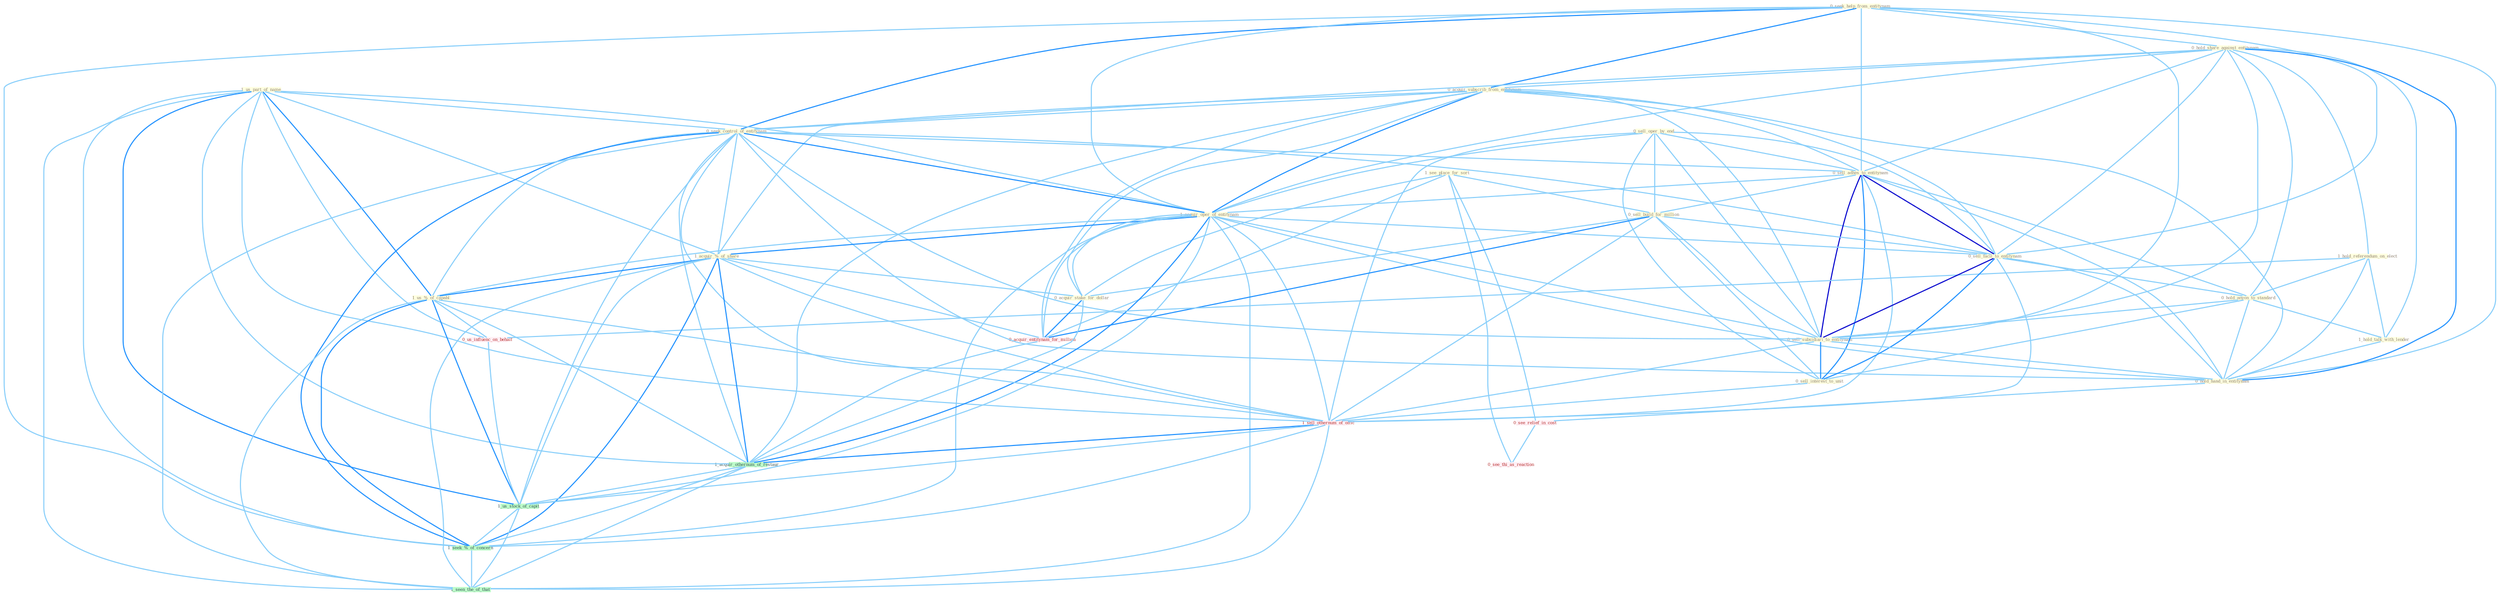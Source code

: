 Graph G{ 
    node
    [shape=polygon,style=filled,width=.5,height=.06,color="#BDFCC9",fixedsize=true,fontsize=4,
    fontcolor="#2f4f4f"];
    {node
    [color="#ffffe0", fontcolor="#8b7d6b"] "0_seek_help_from_entitynam " "1_see_place_for_sort " "0_hold_share_against_entitynam " "1_us_part_of_name " "0_acquir_subscrib_from_entitynam " "0_sell_oper_by_end " "0_seek_control_of_entitynam " "0_sell_adhes_to_entitynam " "1_acquir_oper_of_entitynam " "0_sell_build_for_million " "1_hold_referendum_on_elect " "0_sell_facil_to_entitynam " "1_acquir_%_of_share " "0_hold_anyon_to_standard " "1_us_%_of_capabl " "0_sell_subsidiari_to_entitynam " "0_acquir_stake_for_dollar " "1_hold_talk_with_lender " "0_hold_hand_in_entitynam " "0_sell_interest_to_unit "}
{node [color="#fff0f5", fontcolor="#b22222"] "0_acquir_entitynam_for_million " "1_sell_othernum_of_offic " "0_us_influenc_on_behalf " "0_see_relief_in_cost " "0_see_thi_as_reaction "}
edge [color="#B0E2FF"];

	"0_seek_help_from_entitynam " -- "0_hold_share_against_entitynam " [w="1", color="#87cefa" ];
	"0_seek_help_from_entitynam " -- "0_acquir_subscrib_from_entitynam " [w="2", color="#1e90ff" , len=0.8];
	"0_seek_help_from_entitynam " -- "0_seek_control_of_entitynam " [w="2", color="#1e90ff" , len=0.8];
	"0_seek_help_from_entitynam " -- "0_sell_adhes_to_entitynam " [w="1", color="#87cefa" ];
	"0_seek_help_from_entitynam " -- "1_acquir_oper_of_entitynam " [w="1", color="#87cefa" ];
	"0_seek_help_from_entitynam " -- "0_sell_facil_to_entitynam " [w="1", color="#87cefa" ];
	"0_seek_help_from_entitynam " -- "0_sell_subsidiari_to_entitynam " [w="1", color="#87cefa" ];
	"0_seek_help_from_entitynam " -- "0_hold_hand_in_entitynam " [w="1", color="#87cefa" ];
	"0_seek_help_from_entitynam " -- "1_seek_%_of_concern " [w="1", color="#87cefa" ];
	"1_see_place_for_sort " -- "0_sell_build_for_million " [w="1", color="#87cefa" ];
	"1_see_place_for_sort " -- "0_acquir_stake_for_dollar " [w="1", color="#87cefa" ];
	"1_see_place_for_sort " -- "0_acquir_entitynam_for_million " [w="1", color="#87cefa" ];
	"1_see_place_for_sort " -- "0_see_relief_in_cost " [w="1", color="#87cefa" ];
	"1_see_place_for_sort " -- "0_see_thi_as_reaction " [w="1", color="#87cefa" ];
	"0_hold_share_against_entitynam " -- "0_acquir_subscrib_from_entitynam " [w="1", color="#87cefa" ];
	"0_hold_share_against_entitynam " -- "0_seek_control_of_entitynam " [w="1", color="#87cefa" ];
	"0_hold_share_against_entitynam " -- "0_sell_adhes_to_entitynam " [w="1", color="#87cefa" ];
	"0_hold_share_against_entitynam " -- "1_acquir_oper_of_entitynam " [w="1", color="#87cefa" ];
	"0_hold_share_against_entitynam " -- "1_hold_referendum_on_elect " [w="1", color="#87cefa" ];
	"0_hold_share_against_entitynam " -- "0_sell_facil_to_entitynam " [w="1", color="#87cefa" ];
	"0_hold_share_against_entitynam " -- "0_hold_anyon_to_standard " [w="1", color="#87cefa" ];
	"0_hold_share_against_entitynam " -- "0_sell_subsidiari_to_entitynam " [w="1", color="#87cefa" ];
	"0_hold_share_against_entitynam " -- "1_hold_talk_with_lender " [w="1", color="#87cefa" ];
	"0_hold_share_against_entitynam " -- "0_hold_hand_in_entitynam " [w="2", color="#1e90ff" , len=0.8];
	"1_us_part_of_name " -- "0_seek_control_of_entitynam " [w="1", color="#87cefa" ];
	"1_us_part_of_name " -- "1_acquir_oper_of_entitynam " [w="1", color="#87cefa" ];
	"1_us_part_of_name " -- "1_acquir_%_of_share " [w="1", color="#87cefa" ];
	"1_us_part_of_name " -- "1_us_%_of_capabl " [w="2", color="#1e90ff" , len=0.8];
	"1_us_part_of_name " -- "1_sell_othernum_of_offic " [w="1", color="#87cefa" ];
	"1_us_part_of_name " -- "0_us_influenc_on_behalf " [w="1", color="#87cefa" ];
	"1_us_part_of_name " -- "1_acquir_othernum_of_restaur " [w="1", color="#87cefa" ];
	"1_us_part_of_name " -- "1_us_stock_of_capit " [w="2", color="#1e90ff" , len=0.8];
	"1_us_part_of_name " -- "1_seek_%_of_concern " [w="1", color="#87cefa" ];
	"1_us_part_of_name " -- "1_seen_the_of_that " [w="1", color="#87cefa" ];
	"0_acquir_subscrib_from_entitynam " -- "0_seek_control_of_entitynam " [w="1", color="#87cefa" ];
	"0_acquir_subscrib_from_entitynam " -- "0_sell_adhes_to_entitynam " [w="1", color="#87cefa" ];
	"0_acquir_subscrib_from_entitynam " -- "1_acquir_oper_of_entitynam " [w="2", color="#1e90ff" , len=0.8];
	"0_acquir_subscrib_from_entitynam " -- "0_sell_facil_to_entitynam " [w="1", color="#87cefa" ];
	"0_acquir_subscrib_from_entitynam " -- "1_acquir_%_of_share " [w="1", color="#87cefa" ];
	"0_acquir_subscrib_from_entitynam " -- "0_sell_subsidiari_to_entitynam " [w="1", color="#87cefa" ];
	"0_acquir_subscrib_from_entitynam " -- "0_acquir_stake_for_dollar " [w="1", color="#87cefa" ];
	"0_acquir_subscrib_from_entitynam " -- "0_hold_hand_in_entitynam " [w="1", color="#87cefa" ];
	"0_acquir_subscrib_from_entitynam " -- "0_acquir_entitynam_for_million " [w="1", color="#87cefa" ];
	"0_acquir_subscrib_from_entitynam " -- "1_acquir_othernum_of_restaur " [w="1", color="#87cefa" ];
	"0_sell_oper_by_end " -- "0_sell_adhes_to_entitynam " [w="1", color="#87cefa" ];
	"0_sell_oper_by_end " -- "1_acquir_oper_of_entitynam " [w="1", color="#87cefa" ];
	"0_sell_oper_by_end " -- "0_sell_build_for_million " [w="1", color="#87cefa" ];
	"0_sell_oper_by_end " -- "0_sell_facil_to_entitynam " [w="1", color="#87cefa" ];
	"0_sell_oper_by_end " -- "0_sell_subsidiari_to_entitynam " [w="1", color="#87cefa" ];
	"0_sell_oper_by_end " -- "0_sell_interest_to_unit " [w="1", color="#87cefa" ];
	"0_sell_oper_by_end " -- "1_sell_othernum_of_offic " [w="1", color="#87cefa" ];
	"0_seek_control_of_entitynam " -- "0_sell_adhes_to_entitynam " [w="1", color="#87cefa" ];
	"0_seek_control_of_entitynam " -- "1_acquir_oper_of_entitynam " [w="2", color="#1e90ff" , len=0.8];
	"0_seek_control_of_entitynam " -- "0_sell_facil_to_entitynam " [w="1", color="#87cefa" ];
	"0_seek_control_of_entitynam " -- "1_acquir_%_of_share " [w="1", color="#87cefa" ];
	"0_seek_control_of_entitynam " -- "1_us_%_of_capabl " [w="1", color="#87cefa" ];
	"0_seek_control_of_entitynam " -- "0_sell_subsidiari_to_entitynam " [w="1", color="#87cefa" ];
	"0_seek_control_of_entitynam " -- "0_hold_hand_in_entitynam " [w="1", color="#87cefa" ];
	"0_seek_control_of_entitynam " -- "1_sell_othernum_of_offic " [w="1", color="#87cefa" ];
	"0_seek_control_of_entitynam " -- "1_acquir_othernum_of_restaur " [w="1", color="#87cefa" ];
	"0_seek_control_of_entitynam " -- "1_us_stock_of_capit " [w="1", color="#87cefa" ];
	"0_seek_control_of_entitynam " -- "1_seek_%_of_concern " [w="2", color="#1e90ff" , len=0.8];
	"0_seek_control_of_entitynam " -- "1_seen_the_of_that " [w="1", color="#87cefa" ];
	"0_sell_adhes_to_entitynam " -- "1_acquir_oper_of_entitynam " [w="1", color="#87cefa" ];
	"0_sell_adhes_to_entitynam " -- "0_sell_build_for_million " [w="1", color="#87cefa" ];
	"0_sell_adhes_to_entitynam " -- "0_sell_facil_to_entitynam " [w="3", color="#0000cd" , len=0.6];
	"0_sell_adhes_to_entitynam " -- "0_hold_anyon_to_standard " [w="1", color="#87cefa" ];
	"0_sell_adhes_to_entitynam " -- "0_sell_subsidiari_to_entitynam " [w="3", color="#0000cd" , len=0.6];
	"0_sell_adhes_to_entitynam " -- "0_hold_hand_in_entitynam " [w="1", color="#87cefa" ];
	"0_sell_adhes_to_entitynam " -- "0_sell_interest_to_unit " [w="2", color="#1e90ff" , len=0.8];
	"0_sell_adhes_to_entitynam " -- "1_sell_othernum_of_offic " [w="1", color="#87cefa" ];
	"1_acquir_oper_of_entitynam " -- "0_sell_facil_to_entitynam " [w="1", color="#87cefa" ];
	"1_acquir_oper_of_entitynam " -- "1_acquir_%_of_share " [w="2", color="#1e90ff" , len=0.8];
	"1_acquir_oper_of_entitynam " -- "1_us_%_of_capabl " [w="1", color="#87cefa" ];
	"1_acquir_oper_of_entitynam " -- "0_sell_subsidiari_to_entitynam " [w="1", color="#87cefa" ];
	"1_acquir_oper_of_entitynam " -- "0_acquir_stake_for_dollar " [w="1", color="#87cefa" ];
	"1_acquir_oper_of_entitynam " -- "0_hold_hand_in_entitynam " [w="1", color="#87cefa" ];
	"1_acquir_oper_of_entitynam " -- "0_acquir_entitynam_for_million " [w="1", color="#87cefa" ];
	"1_acquir_oper_of_entitynam " -- "1_sell_othernum_of_offic " [w="1", color="#87cefa" ];
	"1_acquir_oper_of_entitynam " -- "1_acquir_othernum_of_restaur " [w="2", color="#1e90ff" , len=0.8];
	"1_acquir_oper_of_entitynam " -- "1_us_stock_of_capit " [w="1", color="#87cefa" ];
	"1_acquir_oper_of_entitynam " -- "1_seek_%_of_concern " [w="1", color="#87cefa" ];
	"1_acquir_oper_of_entitynam " -- "1_seen_the_of_that " [w="1", color="#87cefa" ];
	"0_sell_build_for_million " -- "0_sell_facil_to_entitynam " [w="1", color="#87cefa" ];
	"0_sell_build_for_million " -- "0_sell_subsidiari_to_entitynam " [w="1", color="#87cefa" ];
	"0_sell_build_for_million " -- "0_acquir_stake_for_dollar " [w="1", color="#87cefa" ];
	"0_sell_build_for_million " -- "0_sell_interest_to_unit " [w="1", color="#87cefa" ];
	"0_sell_build_for_million " -- "0_acquir_entitynam_for_million " [w="2", color="#1e90ff" , len=0.8];
	"0_sell_build_for_million " -- "1_sell_othernum_of_offic " [w="1", color="#87cefa" ];
	"1_hold_referendum_on_elect " -- "0_hold_anyon_to_standard " [w="1", color="#87cefa" ];
	"1_hold_referendum_on_elect " -- "1_hold_talk_with_lender " [w="1", color="#87cefa" ];
	"1_hold_referendum_on_elect " -- "0_hold_hand_in_entitynam " [w="1", color="#87cefa" ];
	"1_hold_referendum_on_elect " -- "0_us_influenc_on_behalf " [w="1", color="#87cefa" ];
	"0_sell_facil_to_entitynam " -- "0_hold_anyon_to_standard " [w="1", color="#87cefa" ];
	"0_sell_facil_to_entitynam " -- "0_sell_subsidiari_to_entitynam " [w="3", color="#0000cd" , len=0.6];
	"0_sell_facil_to_entitynam " -- "0_hold_hand_in_entitynam " [w="1", color="#87cefa" ];
	"0_sell_facil_to_entitynam " -- "0_sell_interest_to_unit " [w="2", color="#1e90ff" , len=0.8];
	"0_sell_facil_to_entitynam " -- "1_sell_othernum_of_offic " [w="1", color="#87cefa" ];
	"1_acquir_%_of_share " -- "1_us_%_of_capabl " [w="2", color="#1e90ff" , len=0.8];
	"1_acquir_%_of_share " -- "0_acquir_stake_for_dollar " [w="1", color="#87cefa" ];
	"1_acquir_%_of_share " -- "0_acquir_entitynam_for_million " [w="1", color="#87cefa" ];
	"1_acquir_%_of_share " -- "1_sell_othernum_of_offic " [w="1", color="#87cefa" ];
	"1_acquir_%_of_share " -- "1_acquir_othernum_of_restaur " [w="2", color="#1e90ff" , len=0.8];
	"1_acquir_%_of_share " -- "1_us_stock_of_capit " [w="1", color="#87cefa" ];
	"1_acquir_%_of_share " -- "1_seek_%_of_concern " [w="2", color="#1e90ff" , len=0.8];
	"1_acquir_%_of_share " -- "1_seen_the_of_that " [w="1", color="#87cefa" ];
	"0_hold_anyon_to_standard " -- "0_sell_subsidiari_to_entitynam " [w="1", color="#87cefa" ];
	"0_hold_anyon_to_standard " -- "1_hold_talk_with_lender " [w="1", color="#87cefa" ];
	"0_hold_anyon_to_standard " -- "0_hold_hand_in_entitynam " [w="1", color="#87cefa" ];
	"0_hold_anyon_to_standard " -- "0_sell_interest_to_unit " [w="1", color="#87cefa" ];
	"1_us_%_of_capabl " -- "1_sell_othernum_of_offic " [w="1", color="#87cefa" ];
	"1_us_%_of_capabl " -- "0_us_influenc_on_behalf " [w="1", color="#87cefa" ];
	"1_us_%_of_capabl " -- "1_acquir_othernum_of_restaur " [w="1", color="#87cefa" ];
	"1_us_%_of_capabl " -- "1_us_stock_of_capit " [w="2", color="#1e90ff" , len=0.8];
	"1_us_%_of_capabl " -- "1_seek_%_of_concern " [w="2", color="#1e90ff" , len=0.8];
	"1_us_%_of_capabl " -- "1_seen_the_of_that " [w="1", color="#87cefa" ];
	"0_sell_subsidiari_to_entitynam " -- "0_hold_hand_in_entitynam " [w="1", color="#87cefa" ];
	"0_sell_subsidiari_to_entitynam " -- "0_sell_interest_to_unit " [w="2", color="#1e90ff" , len=0.8];
	"0_sell_subsidiari_to_entitynam " -- "1_sell_othernum_of_offic " [w="1", color="#87cefa" ];
	"0_acquir_stake_for_dollar " -- "0_acquir_entitynam_for_million " [w="2", color="#1e90ff" , len=0.8];
	"0_acquir_stake_for_dollar " -- "1_acquir_othernum_of_restaur " [w="1", color="#87cefa" ];
	"1_hold_talk_with_lender " -- "0_hold_hand_in_entitynam " [w="1", color="#87cefa" ];
	"0_hold_hand_in_entitynam " -- "0_see_relief_in_cost " [w="1", color="#87cefa" ];
	"0_sell_interest_to_unit " -- "1_sell_othernum_of_offic " [w="1", color="#87cefa" ];
	"0_acquir_entitynam_for_million " -- "1_acquir_othernum_of_restaur " [w="1", color="#87cefa" ];
	"1_sell_othernum_of_offic " -- "1_acquir_othernum_of_restaur " [w="2", color="#1e90ff" , len=0.8];
	"1_sell_othernum_of_offic " -- "1_us_stock_of_capit " [w="1", color="#87cefa" ];
	"1_sell_othernum_of_offic " -- "1_seek_%_of_concern " [w="1", color="#87cefa" ];
	"1_sell_othernum_of_offic " -- "1_seen_the_of_that " [w="1", color="#87cefa" ];
	"0_us_influenc_on_behalf " -- "1_us_stock_of_capit " [w="1", color="#87cefa" ];
	"0_see_relief_in_cost " -- "0_see_thi_as_reaction " [w="1", color="#87cefa" ];
	"1_acquir_othernum_of_restaur " -- "1_us_stock_of_capit " [w="1", color="#87cefa" ];
	"1_acquir_othernum_of_restaur " -- "1_seek_%_of_concern " [w="1", color="#87cefa" ];
	"1_acquir_othernum_of_restaur " -- "1_seen_the_of_that " [w="1", color="#87cefa" ];
	"1_us_stock_of_capit " -- "1_seek_%_of_concern " [w="1", color="#87cefa" ];
	"1_us_stock_of_capit " -- "1_seen_the_of_that " [w="1", color="#87cefa" ];
	"1_seek_%_of_concern " -- "1_seen_the_of_that " [w="1", color="#87cefa" ];
}